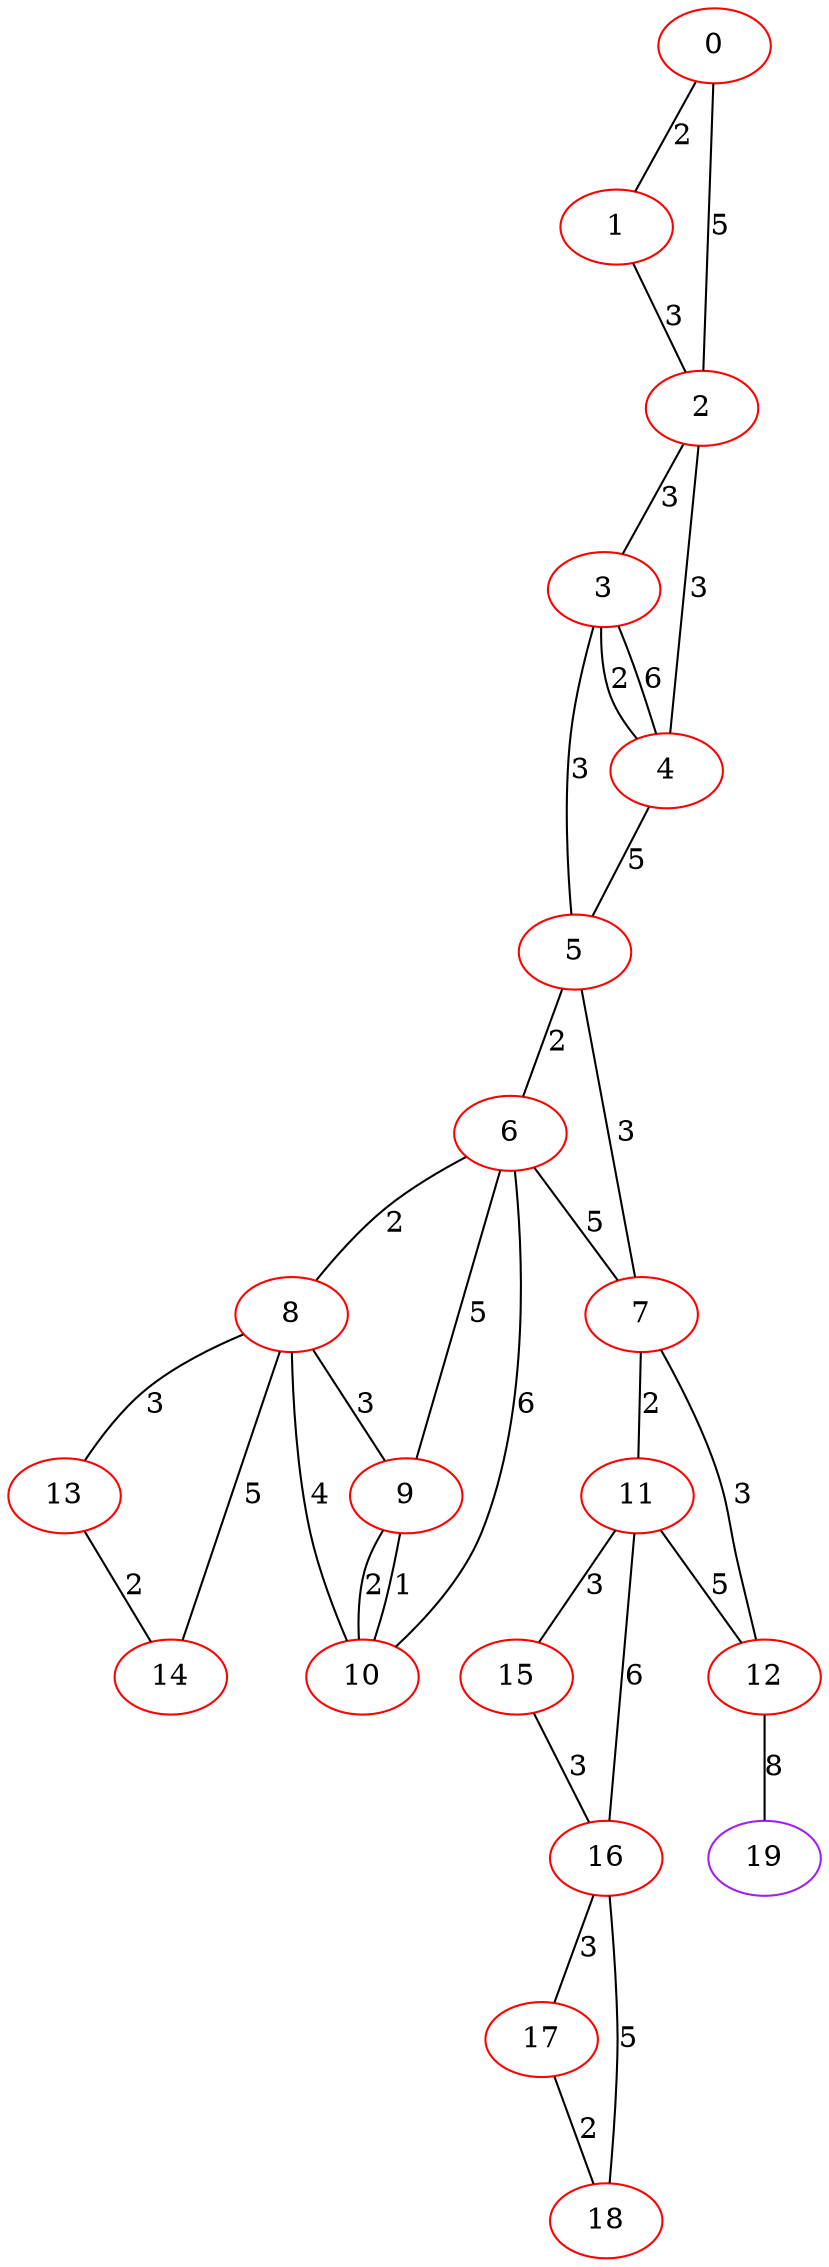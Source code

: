graph "" {
0 [color=red, weight=1];
1 [color=red, weight=1];
2 [color=red, weight=1];
3 [color=red, weight=1];
4 [color=red, weight=1];
5 [color=red, weight=1];
6 [color=red, weight=1];
7 [color=red, weight=1];
8 [color=red, weight=1];
9 [color=red, weight=1];
10 [color=red, weight=1];
11 [color=red, weight=1];
12 [color=red, weight=1];
13 [color=red, weight=1];
14 [color=red, weight=1];
15 [color=red, weight=1];
16 [color=red, weight=1];
17 [color=red, weight=1];
18 [color=red, weight=1];
19 [color=purple, weight=4];
0 -- 1  [key=0, label=2];
0 -- 2  [key=0, label=5];
1 -- 2  [key=0, label=3];
2 -- 3  [key=0, label=3];
2 -- 4  [key=0, label=3];
3 -- 4  [key=0, label=6];
3 -- 4  [key=1, label=2];
3 -- 5  [key=0, label=3];
4 -- 5  [key=0, label=5];
5 -- 6  [key=0, label=2];
5 -- 7  [key=0, label=3];
6 -- 8  [key=0, label=2];
6 -- 9  [key=0, label=5];
6 -- 10  [key=0, label=6];
6 -- 7  [key=0, label=5];
7 -- 11  [key=0, label=2];
7 -- 12  [key=0, label=3];
8 -- 9  [key=0, label=3];
8 -- 10  [key=0, label=4];
8 -- 14  [key=0, label=5];
8 -- 13  [key=0, label=3];
9 -- 10  [key=0, label=2];
9 -- 10  [key=1, label=1];
11 -- 16  [key=0, label=6];
11 -- 15  [key=0, label=3];
11 -- 12  [key=0, label=5];
12 -- 19  [key=0, label=8];
13 -- 14  [key=0, label=2];
15 -- 16  [key=0, label=3];
16 -- 17  [key=0, label=3];
16 -- 18  [key=0, label=5];
17 -- 18  [key=0, label=2];
}

